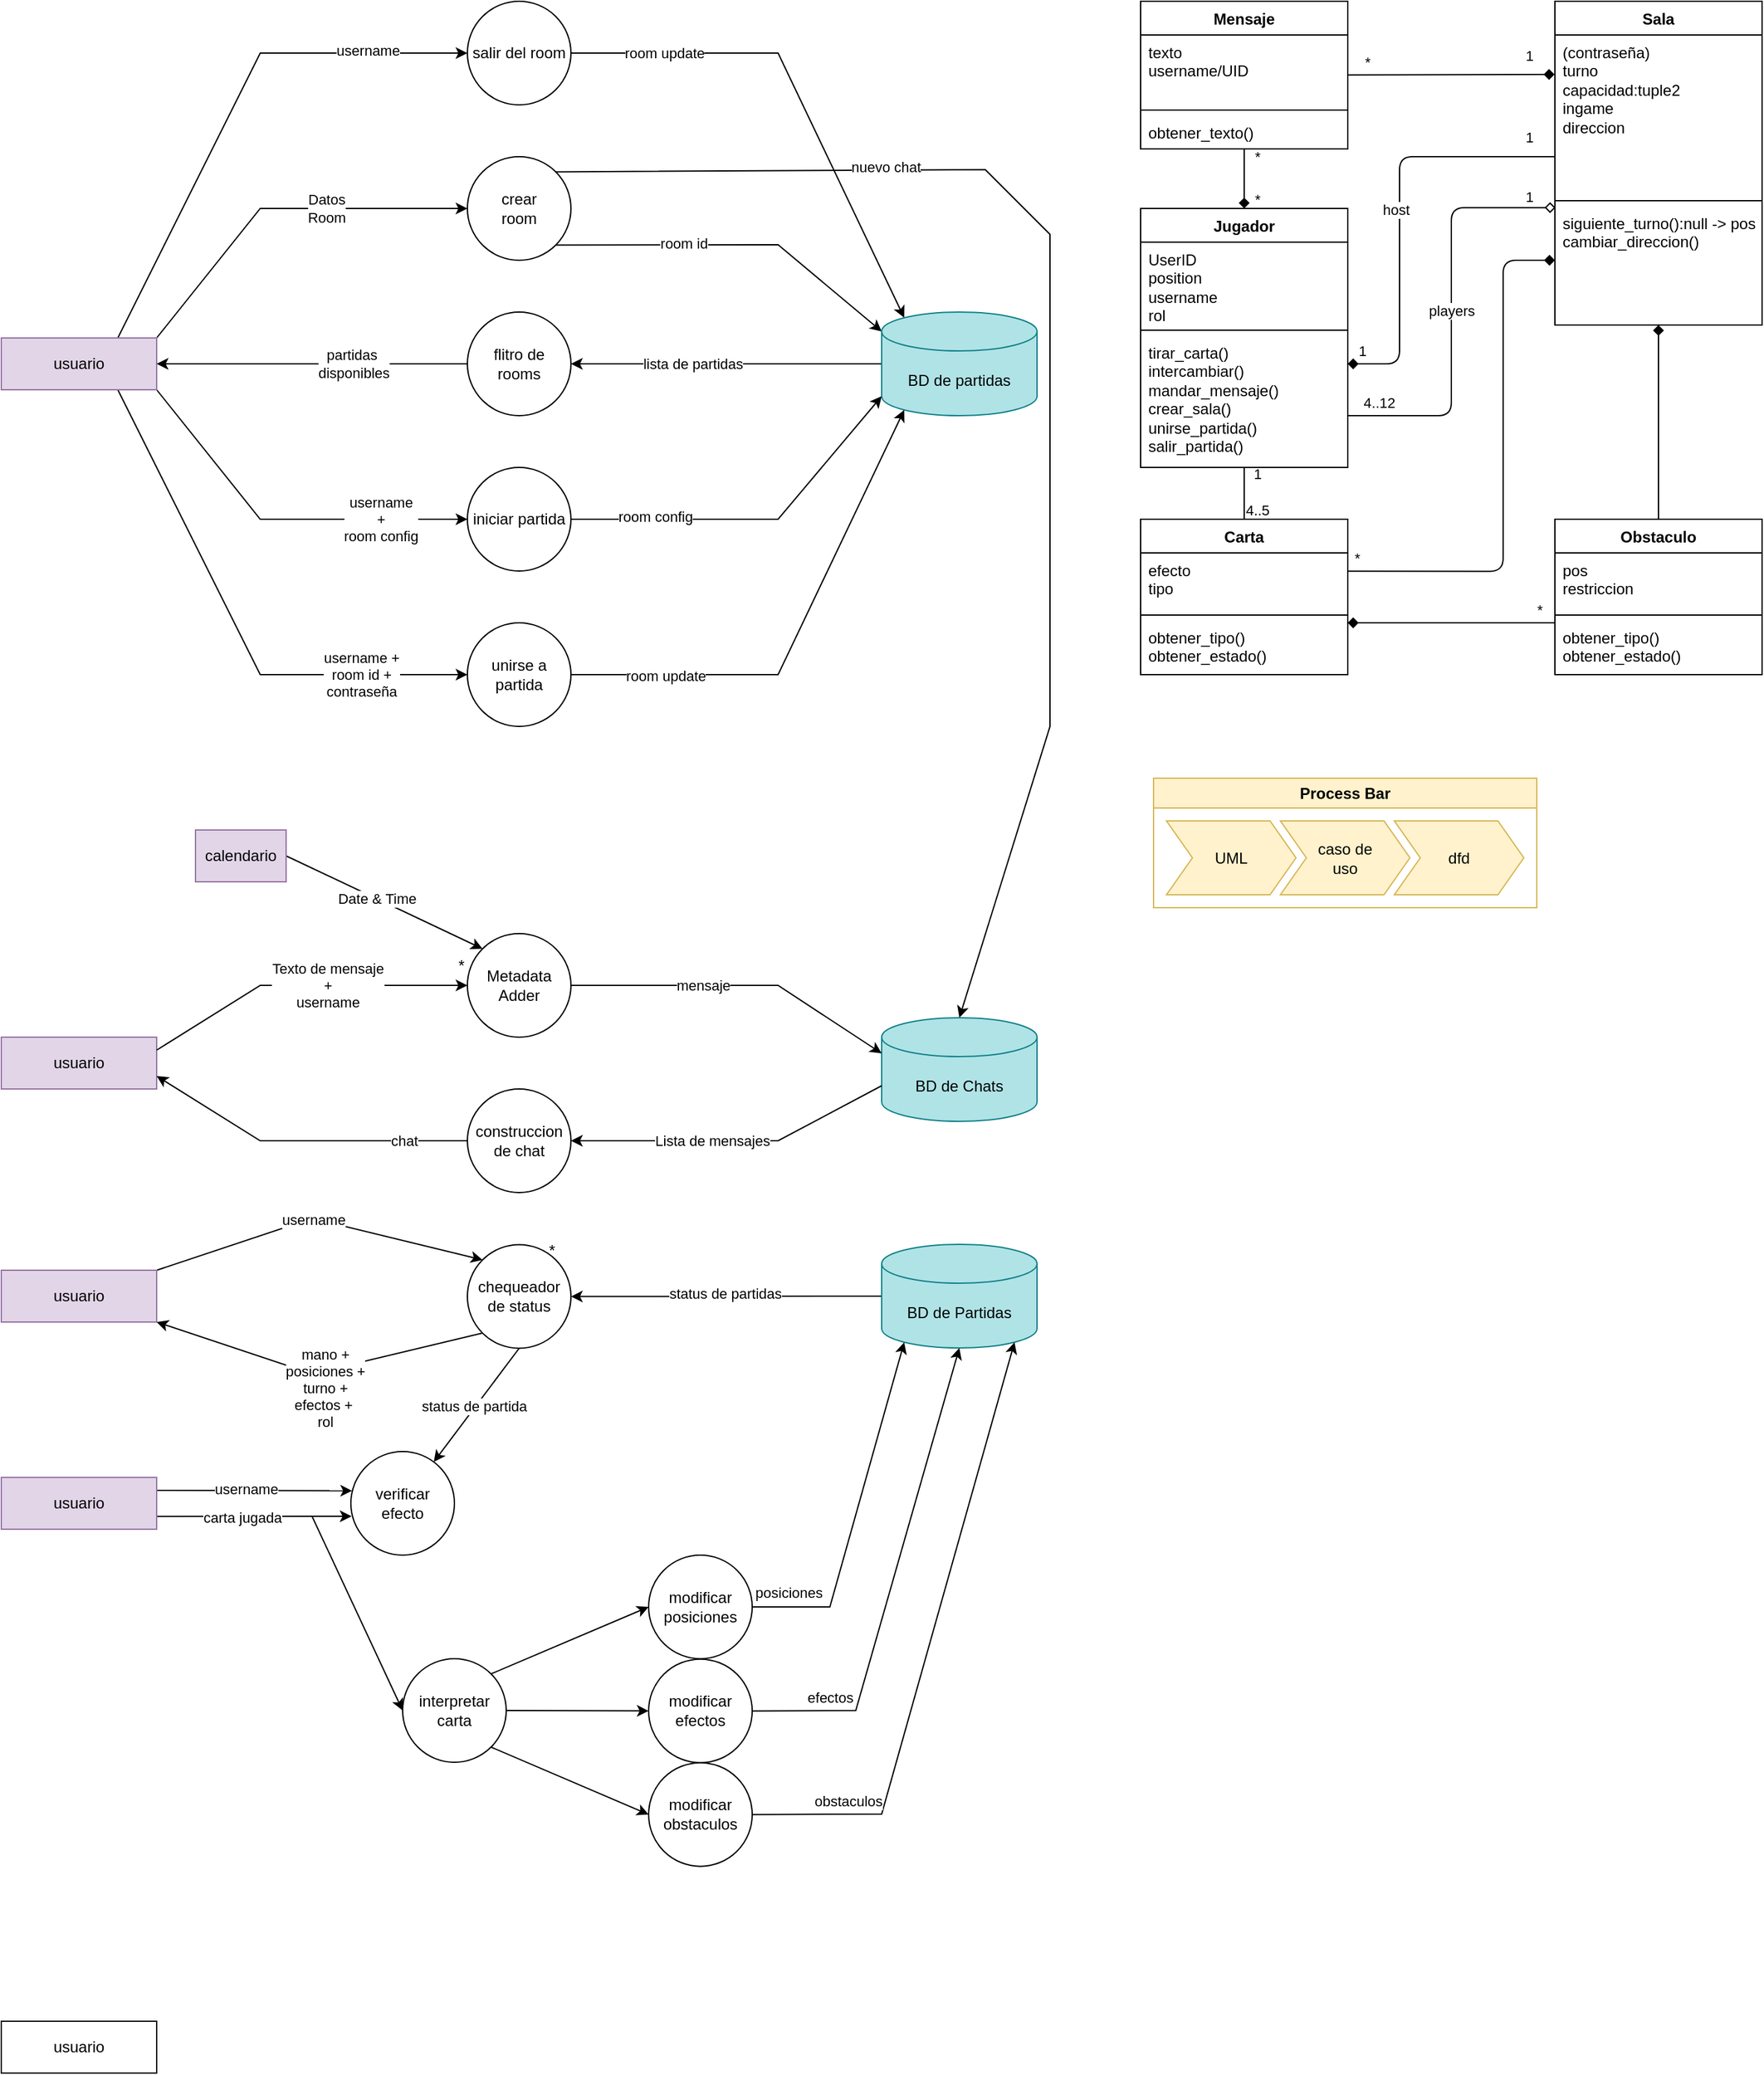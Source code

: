 <mxfile version="21.7.1" type="github">
  <diagram id="C5RBs43oDa-KdzZeNtuy" name="Page-1">
    <mxGraphModel dx="1195" dy="1832" grid="1" gridSize="10" guides="1" tooltips="1" connect="1" arrows="1" fold="1" page="1" pageScale="1" pageWidth="827" pageHeight="1169" math="0" shadow="0">
      <root>
        <mxCell id="WIyWlLk6GJQsqaUBKTNV-0" />
        <mxCell id="WIyWlLk6GJQsqaUBKTNV-1" parent="WIyWlLk6GJQsqaUBKTNV-0" />
        <mxCell id="mjs6f0KcYCQ3QhFOGWPT-2" style="edgeStyle=none;rounded=0;orthogonalLoop=1;jettySize=auto;html=1;exitX=1;exitY=0;exitDx=0;exitDy=0;entryX=0;entryY=0.5;entryDx=0;entryDy=0;" parent="WIyWlLk6GJQsqaUBKTNV-1" source="mjs6f0KcYCQ3QhFOGWPT-0" target="mjs6f0KcYCQ3QhFOGWPT-3" edge="1">
          <mxGeometry relative="1" as="geometry">
            <mxPoint x="280" y="-970" as="targetPoint" />
            <Array as="points">
              <mxPoint x="200" y="-1000" />
            </Array>
          </mxGeometry>
        </mxCell>
        <mxCell id="mjs6f0KcYCQ3QhFOGWPT-4" value="Datos&lt;br&gt;Room" style="edgeLabel;html=1;align=center;verticalAlign=middle;resizable=0;points=[];" parent="mjs6f0KcYCQ3QhFOGWPT-2" vertex="1" connectable="0">
          <mxGeometry x="0.124" relative="1" as="geometry">
            <mxPoint x="17" as="offset" />
          </mxGeometry>
        </mxCell>
        <mxCell id="mjs6f0KcYCQ3QhFOGWPT-14" style="edgeStyle=none;rounded=0;orthogonalLoop=1;jettySize=auto;html=1;exitX=1;exitY=1;exitDx=0;exitDy=0;" parent="WIyWlLk6GJQsqaUBKTNV-1" source="mjs6f0KcYCQ3QhFOGWPT-0" target="mjs6f0KcYCQ3QhFOGWPT-15" edge="1">
          <mxGeometry relative="1" as="geometry">
            <mxPoint x="200" y="-760" as="targetPoint" />
            <Array as="points">
              <mxPoint x="200" y="-760" />
            </Array>
          </mxGeometry>
        </mxCell>
        <mxCell id="mjs6f0KcYCQ3QhFOGWPT-17" value="username&lt;br&gt;+&lt;br&gt;room config" style="edgeLabel;html=1;align=center;verticalAlign=middle;resizable=0;points=[];" parent="mjs6f0KcYCQ3QhFOGWPT-14" vertex="1" connectable="0">
          <mxGeometry x="0.535" y="1" relative="1" as="geometry">
            <mxPoint y="1" as="offset" />
          </mxGeometry>
        </mxCell>
        <mxCell id="mjs6f0KcYCQ3QhFOGWPT-19" style="edgeStyle=none;rounded=0;orthogonalLoop=1;jettySize=auto;html=1;exitX=0.75;exitY=1;exitDx=0;exitDy=0;" parent="WIyWlLk6GJQsqaUBKTNV-1" source="mjs6f0KcYCQ3QhFOGWPT-0" target="mjs6f0KcYCQ3QhFOGWPT-20" edge="1">
          <mxGeometry relative="1" as="geometry">
            <mxPoint x="400" y="-640" as="targetPoint" />
            <Array as="points">
              <mxPoint x="200" y="-640" />
            </Array>
          </mxGeometry>
        </mxCell>
        <mxCell id="mjs6f0KcYCQ3QhFOGWPT-22" value="username +&lt;br&gt;room id +&lt;br&gt;contraseña" style="edgeLabel;html=1;align=center;verticalAlign=middle;resizable=0;points=[];" parent="mjs6f0KcYCQ3QhFOGWPT-19" vertex="1" connectable="0">
          <mxGeometry x="0.594" relative="1" as="geometry">
            <mxPoint as="offset" />
          </mxGeometry>
        </mxCell>
        <mxCell id="mjs6f0KcYCQ3QhFOGWPT-120" style="edgeStyle=none;rounded=0;orthogonalLoop=1;jettySize=auto;html=1;exitX=0.75;exitY=0;exitDx=0;exitDy=0;entryX=0;entryY=0.5;entryDx=0;entryDy=0;" parent="WIyWlLk6GJQsqaUBKTNV-1" source="mjs6f0KcYCQ3QhFOGWPT-0" target="mjs6f0KcYCQ3QhFOGWPT-121" edge="1">
          <mxGeometry relative="1" as="geometry">
            <mxPoint x="400" y="-1100" as="targetPoint" />
            <Array as="points">
              <mxPoint x="200" y="-1120" />
            </Array>
          </mxGeometry>
        </mxCell>
        <mxCell id="mjs6f0KcYCQ3QhFOGWPT-123" value="username" style="edgeLabel;html=1;align=center;verticalAlign=middle;resizable=0;points=[];" parent="mjs6f0KcYCQ3QhFOGWPT-120" vertex="1" connectable="0">
          <mxGeometry x="0.618" y="2" relative="1" as="geometry">
            <mxPoint as="offset" />
          </mxGeometry>
        </mxCell>
        <mxCell id="mjs6f0KcYCQ3QhFOGWPT-0" value="usuario" style="rounded=0;whiteSpace=wrap;html=1;fillColor=#e1d5e7;strokeColor=#9673a6;" parent="WIyWlLk6GJQsqaUBKTNV-1" vertex="1">
          <mxGeometry y="-900" width="120" height="40" as="geometry" />
        </mxCell>
        <mxCell id="mjs6f0KcYCQ3QhFOGWPT-5" style="edgeStyle=none;rounded=0;orthogonalLoop=1;jettySize=auto;html=1;exitX=1;exitY=1;exitDx=0;exitDy=0;entryX=0;entryY=0;entryDx=0;entryDy=15;entryPerimeter=0;" parent="WIyWlLk6GJQsqaUBKTNV-1" source="mjs6f0KcYCQ3QhFOGWPT-3" target="mjs6f0KcYCQ3QhFOGWPT-6" edge="1">
          <mxGeometry relative="1" as="geometry">
            <mxPoint x="680" y="-880" as="targetPoint" />
            <Array as="points">
              <mxPoint x="600" y="-972" />
            </Array>
            <mxPoint x="430.0" y="-970" as="sourcePoint" />
          </mxGeometry>
        </mxCell>
        <mxCell id="mjs6f0KcYCQ3QhFOGWPT-7" value="room id" style="edgeLabel;html=1;align=center;verticalAlign=middle;resizable=0;points=[];" parent="mjs6f0KcYCQ3QhFOGWPT-5" vertex="1" connectable="0">
          <mxGeometry x="-0.29" relative="1" as="geometry">
            <mxPoint y="-1" as="offset" />
          </mxGeometry>
        </mxCell>
        <mxCell id="mjs6f0KcYCQ3QhFOGWPT-3" value="crear&lt;br&gt;room" style="ellipse;whiteSpace=wrap;html=1;aspect=fixed;" parent="WIyWlLk6GJQsqaUBKTNV-1" vertex="1">
          <mxGeometry x="360" y="-1040" width="80" height="80" as="geometry" />
        </mxCell>
        <mxCell id="mjs6f0KcYCQ3QhFOGWPT-8" style="edgeStyle=none;rounded=0;orthogonalLoop=1;jettySize=auto;html=1;exitX=0;exitY=0.5;exitDx=0;exitDy=0;exitPerimeter=0;" parent="WIyWlLk6GJQsqaUBKTNV-1" source="mjs6f0KcYCQ3QhFOGWPT-6" target="mjs6f0KcYCQ3QhFOGWPT-9" edge="1">
          <mxGeometry relative="1" as="geometry">
            <mxPoint x="460" y="-939.667" as="targetPoint" />
            <Array as="points">
              <mxPoint x="600" y="-880" />
            </Array>
          </mxGeometry>
        </mxCell>
        <mxCell id="mjs6f0KcYCQ3QhFOGWPT-11" value="lista de partidas" style="edgeLabel;html=1;align=center;verticalAlign=middle;resizable=0;points=[];" parent="mjs6f0KcYCQ3QhFOGWPT-8" vertex="1" connectable="0">
          <mxGeometry x="0.318" y="1" relative="1" as="geometry">
            <mxPoint x="12" y="-1" as="offset" />
          </mxGeometry>
        </mxCell>
        <mxCell id="mjs6f0KcYCQ3QhFOGWPT-6" value="BD de partidas" style="shape=cylinder3;whiteSpace=wrap;html=1;boundedLbl=1;backgroundOutline=1;size=15;fillColor=#b0e3e6;strokeColor=#0e8088;" parent="WIyWlLk6GJQsqaUBKTNV-1" vertex="1">
          <mxGeometry x="680" y="-920" width="120" height="80" as="geometry" />
        </mxCell>
        <mxCell id="mjs6f0KcYCQ3QhFOGWPT-10" style="edgeStyle=none;rounded=0;orthogonalLoop=1;jettySize=auto;html=1;exitX=0;exitY=0.5;exitDx=0;exitDy=0;entryX=1;entryY=0.5;entryDx=0;entryDy=0;" parent="WIyWlLk6GJQsqaUBKTNV-1" source="mjs6f0KcYCQ3QhFOGWPT-9" target="mjs6f0KcYCQ3QhFOGWPT-0" edge="1">
          <mxGeometry relative="1" as="geometry">
            <Array as="points">
              <mxPoint x="200" y="-880" />
            </Array>
          </mxGeometry>
        </mxCell>
        <mxCell id="mjs6f0KcYCQ3QhFOGWPT-12" value="partidas&amp;nbsp;&lt;br&gt;disponibles" style="edgeLabel;html=1;align=center;verticalAlign=middle;resizable=0;points=[];" parent="mjs6f0KcYCQ3QhFOGWPT-10" vertex="1" connectable="0">
          <mxGeometry x="-0.268" y="-3" relative="1" as="geometry">
            <mxPoint y="3" as="offset" />
          </mxGeometry>
        </mxCell>
        <mxCell id="mjs6f0KcYCQ3QhFOGWPT-9" value="flitro de&lt;br&gt;rooms" style="ellipse;whiteSpace=wrap;html=1;aspect=fixed;" parent="WIyWlLk6GJQsqaUBKTNV-1" vertex="1">
          <mxGeometry x="360" y="-919.997" width="80" height="80" as="geometry" />
        </mxCell>
        <mxCell id="mjs6f0KcYCQ3QhFOGWPT-16" style="edgeStyle=none;rounded=0;orthogonalLoop=1;jettySize=auto;html=1;exitX=1;exitY=0.5;exitDx=0;exitDy=0;entryX=0;entryY=1;entryDx=0;entryDy=-15;entryPerimeter=0;" parent="WIyWlLk6GJQsqaUBKTNV-1" source="mjs6f0KcYCQ3QhFOGWPT-15" target="mjs6f0KcYCQ3QhFOGWPT-6" edge="1">
          <mxGeometry relative="1" as="geometry">
            <Array as="points">
              <mxPoint x="600" y="-760" />
            </Array>
          </mxGeometry>
        </mxCell>
        <mxCell id="mjs6f0KcYCQ3QhFOGWPT-18" value="room config" style="edgeLabel;html=1;align=center;verticalAlign=middle;resizable=0;points=[];" parent="mjs6f0KcYCQ3QhFOGWPT-16" vertex="1" connectable="0">
          <mxGeometry x="-0.545" y="2" relative="1" as="geometry">
            <mxPoint as="offset" />
          </mxGeometry>
        </mxCell>
        <mxCell id="mjs6f0KcYCQ3QhFOGWPT-15" value="iniciar partida&lt;br&gt;" style="ellipse;whiteSpace=wrap;html=1;aspect=fixed;" parent="WIyWlLk6GJQsqaUBKTNV-1" vertex="1">
          <mxGeometry x="360" y="-800" width="80" height="80" as="geometry" />
        </mxCell>
        <mxCell id="mjs6f0KcYCQ3QhFOGWPT-21" style="edgeStyle=none;rounded=0;orthogonalLoop=1;jettySize=auto;html=1;exitX=1;exitY=0.5;exitDx=0;exitDy=0;entryX=0.145;entryY=1;entryDx=0;entryDy=-4.35;entryPerimeter=0;" parent="WIyWlLk6GJQsqaUBKTNV-1" source="mjs6f0KcYCQ3QhFOGWPT-20" target="mjs6f0KcYCQ3QhFOGWPT-6" edge="1">
          <mxGeometry relative="1" as="geometry">
            <mxPoint x="640" y="-880" as="targetPoint" />
            <Array as="points">
              <mxPoint x="600" y="-640" />
            </Array>
          </mxGeometry>
        </mxCell>
        <mxCell id="mjs6f0KcYCQ3QhFOGWPT-23" value="room update" style="edgeLabel;html=1;align=center;verticalAlign=middle;resizable=0;points=[];" parent="mjs6f0KcYCQ3QhFOGWPT-21" vertex="1" connectable="0">
          <mxGeometry x="-0.625" y="-1" relative="1" as="geometry">
            <mxPoint as="offset" />
          </mxGeometry>
        </mxCell>
        <mxCell id="mjs6f0KcYCQ3QhFOGWPT-20" value="unirse a partida" style="ellipse;whiteSpace=wrap;html=1;aspect=fixed;" parent="WIyWlLk6GJQsqaUBKTNV-1" vertex="1">
          <mxGeometry x="360" y="-680" width="80" height="80" as="geometry" />
        </mxCell>
        <mxCell id="mjs6f0KcYCQ3QhFOGWPT-130" style="edgeStyle=none;rounded=0;orthogonalLoop=1;jettySize=auto;html=1;exitX=1;exitY=0.5;exitDx=0;exitDy=0;entryX=0;entryY=0;entryDx=0;entryDy=0;" parent="WIyWlLk6GJQsqaUBKTNV-1" target="mjs6f0KcYCQ3QhFOGWPT-127" edge="1">
          <mxGeometry relative="1" as="geometry">
            <mxPoint x="120" y="-180" as="sourcePoint" />
            <mxPoint x="360" y="-179.739" as="targetPoint" />
            <Array as="points">
              <mxPoint x="240" y="-220" />
            </Array>
          </mxGeometry>
        </mxCell>
        <mxCell id="mjs6f0KcYCQ3QhFOGWPT-133" value="username" style="edgeLabel;html=1;align=center;verticalAlign=middle;resizable=0;points=[];" parent="mjs6f0KcYCQ3QhFOGWPT-130" vertex="1" connectable="0">
          <mxGeometry x="0.269" y="2" relative="1" as="geometry">
            <mxPoint x="-39" y="-7" as="offset" />
          </mxGeometry>
        </mxCell>
        <mxCell id="mjs6f0KcYCQ3QhFOGWPT-40" value="usuario" style="rounded=0;whiteSpace=wrap;html=1;fillColor=#e1d5e7;strokeColor=#9673a6;" parent="WIyWlLk6GJQsqaUBKTNV-1" vertex="1">
          <mxGeometry y="-180" width="120" height="40" as="geometry" />
        </mxCell>
        <mxCell id="mjs6f0KcYCQ3QhFOGWPT-126" style="edgeStyle=none;rounded=0;orthogonalLoop=1;jettySize=auto;html=1;exitX=0;exitY=0.5;exitDx=0;exitDy=0;exitPerimeter=0;" parent="WIyWlLk6GJQsqaUBKTNV-1" source="mjs6f0KcYCQ3QhFOGWPT-41" target="mjs6f0KcYCQ3QhFOGWPT-127" edge="1">
          <mxGeometry relative="1" as="geometry">
            <mxPoint x="400" y="-159.739" as="targetPoint" />
          </mxGeometry>
        </mxCell>
        <mxCell id="mjs6f0KcYCQ3QhFOGWPT-129" value="status de partidas" style="edgeLabel;html=1;align=center;verticalAlign=middle;resizable=0;points=[];" parent="mjs6f0KcYCQ3QhFOGWPT-126" vertex="1" connectable="0">
          <mxGeometry x="0.008" y="-2" relative="1" as="geometry">
            <mxPoint as="offset" />
          </mxGeometry>
        </mxCell>
        <mxCell id="mjs6f0KcYCQ3QhFOGWPT-41" value="BD de Partidas" style="shape=cylinder3;whiteSpace=wrap;html=1;boundedLbl=1;backgroundOutline=1;size=15;fillColor=#b0e3e6;strokeColor=#0e8088;" parent="WIyWlLk6GJQsqaUBKTNV-1" vertex="1">
          <mxGeometry x="680" y="-200" width="120" height="80" as="geometry" />
        </mxCell>
        <mxCell id="mjs6f0KcYCQ3QhFOGWPT-44" value="" style="endArrow=classic;html=1;rounded=0;entryX=0.5;entryY=0;entryDx=0;entryDy=0;entryPerimeter=0;exitX=1;exitY=0;exitDx=0;exitDy=0;" parent="WIyWlLk6GJQsqaUBKTNV-1" source="mjs6f0KcYCQ3QhFOGWPT-3" target="mjs6f0KcYCQ3QhFOGWPT-42" edge="1">
          <mxGeometry width="50" height="50" relative="1" as="geometry">
            <mxPoint x="600" y="-640" as="sourcePoint" />
            <mxPoint x="720" y="-660" as="targetPoint" />
            <Array as="points">
              <mxPoint x="760" y="-1030" />
              <mxPoint x="810" y="-980" />
              <mxPoint x="810" y="-600" />
            </Array>
          </mxGeometry>
        </mxCell>
        <mxCell id="mjs6f0KcYCQ3QhFOGWPT-46" value="nuevo chat" style="edgeLabel;html=1;align=center;verticalAlign=middle;resizable=0;points=[];" parent="mjs6f0KcYCQ3QhFOGWPT-44" vertex="1" connectable="0">
          <mxGeometry x="-0.707" y="3" relative="1" as="geometry">
            <mxPoint x="105" as="offset" />
          </mxGeometry>
        </mxCell>
        <mxCell id="mjs6f0KcYCQ3QhFOGWPT-122" style="edgeStyle=none;rounded=0;orthogonalLoop=1;jettySize=auto;html=1;exitX=1;exitY=0.5;exitDx=0;exitDy=0;entryX=0.145;entryY=0;entryDx=0;entryDy=4.35;entryPerimeter=0;" parent="WIyWlLk6GJQsqaUBKTNV-1" source="mjs6f0KcYCQ3QhFOGWPT-121" edge="1" target="mjs6f0KcYCQ3QhFOGWPT-6">
          <mxGeometry relative="1" as="geometry">
            <mxPoint x="690" y="-955.769" as="targetPoint" />
            <Array as="points">
              <mxPoint x="600" y="-1120" />
            </Array>
          </mxGeometry>
        </mxCell>
        <mxCell id="mjs6f0KcYCQ3QhFOGWPT-124" value="room update" style="edgeLabel;html=1;align=center;verticalAlign=middle;resizable=0;points=[];" parent="mjs6f0KcYCQ3QhFOGWPT-122" vertex="1" connectable="0">
          <mxGeometry x="-0.627" y="4" relative="1" as="geometry">
            <mxPoint y="4" as="offset" />
          </mxGeometry>
        </mxCell>
        <mxCell id="mjs6f0KcYCQ3QhFOGWPT-121" value="salir del room" style="ellipse;whiteSpace=wrap;html=1;aspect=fixed;" parent="WIyWlLk6GJQsqaUBKTNV-1" vertex="1">
          <mxGeometry x="360" y="-1160" width="80" height="80" as="geometry" />
        </mxCell>
        <mxCell id="mjs6f0KcYCQ3QhFOGWPT-128" style="edgeStyle=none;rounded=0;orthogonalLoop=1;jettySize=auto;html=1;exitX=0;exitY=1;exitDx=0;exitDy=0;entryX=1;entryY=0.5;entryDx=0;entryDy=0;" parent="WIyWlLk6GJQsqaUBKTNV-1" source="mjs6f0KcYCQ3QhFOGWPT-127" edge="1">
          <mxGeometry relative="1" as="geometry">
            <mxPoint x="360" y="-139.739" as="sourcePoint" />
            <mxPoint x="120" y="-140" as="targetPoint" />
            <Array as="points">
              <mxPoint x="240" y="-100" />
            </Array>
          </mxGeometry>
        </mxCell>
        <mxCell id="mjs6f0KcYCQ3QhFOGWPT-134" value="mano +&lt;br&gt;posiciones +&lt;br&gt;turno +&lt;br&gt;efectos +&amp;nbsp;&lt;br&gt;rol" style="edgeLabel;html=1;align=center;verticalAlign=middle;resizable=0;points=[];" parent="mjs6f0KcYCQ3QhFOGWPT-128" vertex="1" connectable="0">
          <mxGeometry x="-0.154" y="-2" relative="1" as="geometry">
            <mxPoint x="-14" y="18" as="offset" />
          </mxGeometry>
        </mxCell>
        <mxCell id="7f2xzqKiEEg-ls5bjz0Y-16" style="edgeStyle=none;rounded=0;orthogonalLoop=1;jettySize=auto;html=1;exitX=0.5;exitY=1;exitDx=0;exitDy=0;" edge="1" parent="WIyWlLk6GJQsqaUBKTNV-1" source="mjs6f0KcYCQ3QhFOGWPT-127" target="7f2xzqKiEEg-ls5bjz0Y-4">
          <mxGeometry relative="1" as="geometry" />
        </mxCell>
        <mxCell id="7f2xzqKiEEg-ls5bjz0Y-17" value="&lt;div&gt;status de partida&lt;/div&gt;" style="edgeLabel;html=1;align=center;verticalAlign=middle;resizable=0;points=[];" vertex="1" connectable="0" parent="7f2xzqKiEEg-ls5bjz0Y-16">
          <mxGeometry x="0.04" y="-1" relative="1" as="geometry">
            <mxPoint as="offset" />
          </mxGeometry>
        </mxCell>
        <mxCell id="mjs6f0KcYCQ3QhFOGWPT-127" value="chequeador de status" style="ellipse;whiteSpace=wrap;html=1;aspect=fixed;" parent="WIyWlLk6GJQsqaUBKTNV-1" vertex="1">
          <mxGeometry x="360" y="-199.739" width="80" height="80" as="geometry" />
        </mxCell>
        <mxCell id="mjs6f0KcYCQ3QhFOGWPT-131" value="*" style="text;html=1;align=center;verticalAlign=middle;resizable=0;points=[];autosize=1;strokeColor=none;fillColor=none;" parent="WIyWlLk6GJQsqaUBKTNV-1" vertex="1">
          <mxGeometry x="410" y="-210" width="30" height="30" as="geometry" />
        </mxCell>
        <mxCell id="7f2xzqKiEEg-ls5bjz0Y-2" style="rounded=0;orthogonalLoop=1;jettySize=auto;html=1;entryX=0.007;entryY=0.625;entryDx=0;entryDy=0;exitX=1;exitY=0.75;exitDx=0;exitDy=0;entryPerimeter=0;" edge="1" parent="WIyWlLk6GJQsqaUBKTNV-1" target="7f2xzqKiEEg-ls5bjz0Y-4">
          <mxGeometry relative="1" as="geometry">
            <mxPoint x="274.4" y="10.003" as="targetPoint" />
            <mxPoint x="120" y="10.13" as="sourcePoint" />
            <Array as="points" />
          </mxGeometry>
        </mxCell>
        <mxCell id="7f2xzqKiEEg-ls5bjz0Y-6" value="carta jugada" style="edgeLabel;html=1;align=center;verticalAlign=middle;resizable=0;points=[];" vertex="1" connectable="0" parent="7f2xzqKiEEg-ls5bjz0Y-2">
          <mxGeometry x="-0.132" y="-1" relative="1" as="geometry">
            <mxPoint as="offset" />
          </mxGeometry>
        </mxCell>
        <mxCell id="7f2xzqKiEEg-ls5bjz0Y-3" style="edgeStyle=none;rounded=0;orthogonalLoop=1;jettySize=auto;html=1;exitX=1;exitY=0.25;exitDx=0;exitDy=0;entryX=0.012;entryY=0.379;entryDx=0;entryDy=0;entryPerimeter=0;" edge="1" parent="WIyWlLk6GJQsqaUBKTNV-1" source="7f2xzqKiEEg-ls5bjz0Y-1" target="7f2xzqKiEEg-ls5bjz0Y-4">
          <mxGeometry relative="1" as="geometry">
            <mxPoint x="360" y="-29.997" as="targetPoint" />
            <mxPoint x="120" y="-15" as="sourcePoint" />
            <Array as="points" />
          </mxGeometry>
        </mxCell>
        <mxCell id="7f2xzqKiEEg-ls5bjz0Y-8" value="username" style="edgeLabel;html=1;align=center;verticalAlign=middle;resizable=0;points=[];" vertex="1" connectable="0" parent="7f2xzqKiEEg-ls5bjz0Y-3">
          <mxGeometry x="-0.083" y="1" relative="1" as="geometry">
            <mxPoint as="offset" />
          </mxGeometry>
        </mxCell>
        <mxCell id="7f2xzqKiEEg-ls5bjz0Y-1" value="&lt;div&gt;usuario&lt;/div&gt;" style="whiteSpace=wrap;html=1;fillColor=#e1d5e7;strokeColor=#9673a6;" vertex="1" parent="WIyWlLk6GJQsqaUBKTNV-1">
          <mxGeometry y="-20" width="120" height="40" as="geometry" />
        </mxCell>
        <mxCell id="7f2xzqKiEEg-ls5bjz0Y-4" value="&lt;div&gt;verificar&lt;/div&gt;&lt;div&gt;efecto&lt;br&gt;&lt;/div&gt;" style="ellipse;whiteSpace=wrap;html=1;aspect=fixed;" vertex="1" parent="WIyWlLk6GJQsqaUBKTNV-1">
          <mxGeometry x="270" y="-40.007" width="80" height="80" as="geometry" />
        </mxCell>
        <mxCell id="7f2xzqKiEEg-ls5bjz0Y-26" style="edgeStyle=none;rounded=0;orthogonalLoop=1;jettySize=auto;html=1;exitX=1;exitY=0.5;exitDx=0;exitDy=0;entryX=0.145;entryY=1;entryDx=0;entryDy=-4.35;entryPerimeter=0;" edge="1" parent="WIyWlLk6GJQsqaUBKTNV-1" source="7f2xzqKiEEg-ls5bjz0Y-19" target="mjs6f0KcYCQ3QhFOGWPT-41">
          <mxGeometry relative="1" as="geometry">
            <Array as="points">
              <mxPoint x="640" y="80" />
            </Array>
          </mxGeometry>
        </mxCell>
        <mxCell id="7f2xzqKiEEg-ls5bjz0Y-27" value="posiciones" style="edgeLabel;html=1;align=center;verticalAlign=middle;resizable=0;points=[];" vertex="1" connectable="0" parent="7f2xzqKiEEg-ls5bjz0Y-26">
          <mxGeometry x="-0.112" y="-3" relative="1" as="geometry">
            <mxPoint x="-52" y="47" as="offset" />
          </mxGeometry>
        </mxCell>
        <mxCell id="7f2xzqKiEEg-ls5bjz0Y-19" value="modificar posiciones" style="ellipse;whiteSpace=wrap;html=1;aspect=fixed;" vertex="1" parent="WIyWlLk6GJQsqaUBKTNV-1">
          <mxGeometry x="500" y="39.996" width="80" height="80" as="geometry" />
        </mxCell>
        <mxCell id="7f2xzqKiEEg-ls5bjz0Y-28" style="edgeStyle=none;rounded=0;orthogonalLoop=1;jettySize=auto;html=1;exitX=1;exitY=0.5;exitDx=0;exitDy=0;entryX=0.5;entryY=1;entryDx=0;entryDy=0;entryPerimeter=0;" edge="1" parent="WIyWlLk6GJQsqaUBKTNV-1" source="7f2xzqKiEEg-ls5bjz0Y-21" target="mjs6f0KcYCQ3QhFOGWPT-41">
          <mxGeometry relative="1" as="geometry">
            <mxPoint x="680" y="0.316" as="targetPoint" />
            <Array as="points">
              <mxPoint x="660" y="160" />
            </Array>
          </mxGeometry>
        </mxCell>
        <mxCell id="7f2xzqKiEEg-ls5bjz0Y-30" value="efectos" style="edgeLabel;html=1;align=center;verticalAlign=middle;resizable=0;points=[];" vertex="1" connectable="0" parent="7f2xzqKiEEg-ls5bjz0Y-28">
          <mxGeometry x="-0.553" y="-3" relative="1" as="geometry">
            <mxPoint x="-24" y="-8" as="offset" />
          </mxGeometry>
        </mxCell>
        <mxCell id="7f2xzqKiEEg-ls5bjz0Y-21" value="&lt;div&gt;modificar &lt;br&gt;&lt;/div&gt;&lt;div&gt;efectos&lt;br&gt;&lt;/div&gt;" style="ellipse;whiteSpace=wrap;html=1;aspect=fixed;" vertex="1" parent="WIyWlLk6GJQsqaUBKTNV-1">
          <mxGeometry x="500" y="120.316" width="80" height="80" as="geometry" />
        </mxCell>
        <mxCell id="7f2xzqKiEEg-ls5bjz0Y-31" style="edgeStyle=none;rounded=0;orthogonalLoop=1;jettySize=auto;html=1;entryX=0.855;entryY=1;entryDx=0;entryDy=-4.35;entryPerimeter=0;exitX=1;exitY=0.5;exitDx=0;exitDy=0;" edge="1" parent="WIyWlLk6GJQsqaUBKTNV-1" source="7f2xzqKiEEg-ls5bjz0Y-23" target="mjs6f0KcYCQ3QhFOGWPT-41">
          <mxGeometry relative="1" as="geometry">
            <mxPoint x="760" y="30" as="sourcePoint" />
            <Array as="points">
              <mxPoint x="680" y="240" />
            </Array>
          </mxGeometry>
        </mxCell>
        <mxCell id="7f2xzqKiEEg-ls5bjz0Y-34" value="obstaculos" style="edgeLabel;html=1;align=center;verticalAlign=middle;resizable=0;points=[];" vertex="1" connectable="0" parent="7f2xzqKiEEg-ls5bjz0Y-31">
          <mxGeometry x="-0.693" relative="1" as="geometry">
            <mxPoint y="-10" as="offset" />
          </mxGeometry>
        </mxCell>
        <mxCell id="7f2xzqKiEEg-ls5bjz0Y-23" value="&lt;div&gt;modificar&lt;/div&gt;&lt;div&gt;obstaculos&lt;br&gt;&lt;/div&gt;" style="ellipse;whiteSpace=wrap;html=1;aspect=fixed;" vertex="1" parent="WIyWlLk6GJQsqaUBKTNV-1">
          <mxGeometry x="500" y="200.32" width="80" height="80" as="geometry" />
        </mxCell>
        <mxCell id="7f2xzqKiEEg-ls5bjz0Y-35" value="" style="endArrow=classic;html=1;rounded=0;entryX=0;entryY=0.5;entryDx=0;entryDy=0;" edge="1" parent="WIyWlLk6GJQsqaUBKTNV-1" target="7f2xzqKiEEg-ls5bjz0Y-58">
          <mxGeometry width="50" height="50" relative="1" as="geometry">
            <mxPoint x="240" y="10" as="sourcePoint" />
            <mxPoint x="290" y="150" as="targetPoint" />
            <Array as="points" />
          </mxGeometry>
        </mxCell>
        <mxCell id="7f2xzqKiEEg-ls5bjz0Y-45" style="edgeStyle=none;rounded=0;orthogonalLoop=1;jettySize=auto;html=1;exitX=1;exitY=0;exitDx=0;exitDy=0;entryX=0;entryY=0.5;entryDx=0;entryDy=0;" edge="1" parent="WIyWlLk6GJQsqaUBKTNV-1" source="7f2xzqKiEEg-ls5bjz0Y-58" target="7f2xzqKiEEg-ls5bjz0Y-19">
          <mxGeometry relative="1" as="geometry">
            <mxPoint x="335" y="110" as="sourcePoint" />
          </mxGeometry>
        </mxCell>
        <mxCell id="7f2xzqKiEEg-ls5bjz0Y-56" style="edgeStyle=none;rounded=0;orthogonalLoop=1;jettySize=auto;html=1;exitX=1;exitY=0.5;exitDx=0;exitDy=0;entryX=0;entryY=0.5;entryDx=0;entryDy=0;" edge="1" parent="WIyWlLk6GJQsqaUBKTNV-1" source="7f2xzqKiEEg-ls5bjz0Y-58" target="7f2xzqKiEEg-ls5bjz0Y-21">
          <mxGeometry relative="1" as="geometry">
            <mxPoint x="335" y="110" as="sourcePoint" />
          </mxGeometry>
        </mxCell>
        <mxCell id="7f2xzqKiEEg-ls5bjz0Y-57" style="edgeStyle=none;rounded=0;orthogonalLoop=1;jettySize=auto;html=1;entryX=0;entryY=0.5;entryDx=0;entryDy=0;exitX=1;exitY=1;exitDx=0;exitDy=0;" edge="1" parent="WIyWlLk6GJQsqaUBKTNV-1" source="7f2xzqKiEEg-ls5bjz0Y-58" target="7f2xzqKiEEg-ls5bjz0Y-23">
          <mxGeometry relative="1" as="geometry">
            <mxPoint x="335" y="110" as="sourcePoint" />
          </mxGeometry>
        </mxCell>
        <mxCell id="7f2xzqKiEEg-ls5bjz0Y-126" style="edgeStyle=none;rounded=0;orthogonalLoop=1;jettySize=auto;html=1;endArrow=diamond;endFill=1;" edge="1" parent="WIyWlLk6GJQsqaUBKTNV-1" source="7f2xzqKiEEg-ls5bjz0Y-68" target="7f2xzqKiEEg-ls5bjz0Y-51">
          <mxGeometry relative="1" as="geometry" />
        </mxCell>
        <mxCell id="7f2xzqKiEEg-ls5bjz0Y-146" value="*" style="edgeLabel;html=1;align=center;verticalAlign=middle;resizable=0;points=[];" vertex="1" connectable="0" parent="7f2xzqKiEEg-ls5bjz0Y-126">
          <mxGeometry x="-0.274" y="-1" relative="1" as="geometry">
            <mxPoint x="11" y="-11" as="offset" />
          </mxGeometry>
        </mxCell>
        <mxCell id="7f2xzqKiEEg-ls5bjz0Y-147" value="*" style="edgeLabel;html=1;align=center;verticalAlign=middle;resizable=0;points=[];" vertex="1" connectable="0" parent="7f2xzqKiEEg-ls5bjz0Y-126">
          <mxGeometry x="0.417" y="2" relative="1" as="geometry">
            <mxPoint x="8" y="6" as="offset" />
          </mxGeometry>
        </mxCell>
        <mxCell id="7f2xzqKiEEg-ls5bjz0Y-127" style="edgeStyle=none;rounded=0;orthogonalLoop=1;jettySize=auto;html=1;endArrow=none;endFill=0;" edge="1" parent="WIyWlLk6GJQsqaUBKTNV-1" source="7f2xzqKiEEg-ls5bjz0Y-51" target="7f2xzqKiEEg-ls5bjz0Y-91">
          <mxGeometry relative="1" as="geometry" />
        </mxCell>
        <mxCell id="7f2xzqKiEEg-ls5bjz0Y-136" value="&lt;div&gt;1&lt;/div&gt;" style="edgeLabel;html=1;align=center;verticalAlign=middle;resizable=0;points=[];" vertex="1" connectable="0" parent="7f2xzqKiEEg-ls5bjz0Y-127">
          <mxGeometry x="-0.773" y="-1" relative="1" as="geometry">
            <mxPoint x="11" as="offset" />
          </mxGeometry>
        </mxCell>
        <mxCell id="7f2xzqKiEEg-ls5bjz0Y-137" value="&lt;div&gt;4..5&lt;/div&gt;" style="edgeLabel;html=1;align=center;verticalAlign=middle;resizable=0;points=[];" vertex="1" connectable="0" parent="7f2xzqKiEEg-ls5bjz0Y-127">
          <mxGeometry x="0.649" y="-1" relative="1" as="geometry">
            <mxPoint x="11" as="offset" />
          </mxGeometry>
        </mxCell>
        <mxCell id="7f2xzqKiEEg-ls5bjz0Y-51" value="Jugador" style="swimlane;fontStyle=1;align=center;verticalAlign=top;childLayout=stackLayout;horizontal=1;startSize=26;horizontalStack=0;resizeParent=1;resizeParentMax=0;resizeLast=0;collapsible=1;marginBottom=0;whiteSpace=wrap;html=1;" vertex="1" parent="WIyWlLk6GJQsqaUBKTNV-1">
          <mxGeometry x="880" y="-1000" width="160" height="200" as="geometry">
            <mxRectangle x="1070" y="-1100" width="90" height="30" as="alternateBounds" />
          </mxGeometry>
        </mxCell>
        <mxCell id="7f2xzqKiEEg-ls5bjz0Y-52" value="&lt;div&gt;UserID&lt;/div&gt;&lt;div&gt;position&lt;/div&gt;&lt;div&gt;username&lt;br&gt;&lt;/div&gt;&lt;div&gt;rol&lt;br&gt;&lt;/div&gt;" style="text;strokeColor=none;fillColor=none;align=left;verticalAlign=top;spacingLeft=4;spacingRight=4;overflow=hidden;rotatable=0;points=[[0,0.5],[1,0.5]];portConstraint=eastwest;whiteSpace=wrap;html=1;" vertex="1" parent="7f2xzqKiEEg-ls5bjz0Y-51">
          <mxGeometry y="26" width="160" height="64" as="geometry" />
        </mxCell>
        <mxCell id="7f2xzqKiEEg-ls5bjz0Y-53" value="" style="line;strokeWidth=1;fillColor=none;align=left;verticalAlign=middle;spacingTop=-1;spacingLeft=3;spacingRight=3;rotatable=0;labelPosition=right;points=[];portConstraint=eastwest;strokeColor=inherit;" vertex="1" parent="7f2xzqKiEEg-ls5bjz0Y-51">
          <mxGeometry y="90" width="160" height="8" as="geometry" />
        </mxCell>
        <mxCell id="7f2xzqKiEEg-ls5bjz0Y-54" value="&lt;div&gt;tirar_carta()&lt;/div&gt;&lt;div&gt;intercambiar()&lt;/div&gt;&lt;div&gt;mandar_mensaje()&lt;/div&gt;&lt;div&gt;crear_sala()&lt;/div&gt;&lt;div&gt;&lt;div&gt;unirse_partida()&lt;/div&gt;&lt;div&gt;salir_partida()&lt;/div&gt;&lt;/div&gt;" style="text;strokeColor=none;fillColor=none;align=left;verticalAlign=top;spacingLeft=4;spacingRight=4;overflow=hidden;rotatable=0;points=[[0,0.5],[1,0.5]];portConstraint=eastwest;whiteSpace=wrap;html=1;" vertex="1" parent="7f2xzqKiEEg-ls5bjz0Y-51">
          <mxGeometry y="98" width="160" height="102" as="geometry" />
        </mxCell>
        <mxCell id="7f2xzqKiEEg-ls5bjz0Y-58" value="interpretar carta" style="ellipse;whiteSpace=wrap;html=1;aspect=fixed;" vertex="1" parent="WIyWlLk6GJQsqaUBKTNV-1">
          <mxGeometry x="310" y="120" width="80" height="80" as="geometry" />
        </mxCell>
        <mxCell id="7f2xzqKiEEg-ls5bjz0Y-64" value="" style="group;container=0;" vertex="1" connectable="0" parent="WIyWlLk6GJQsqaUBKTNV-1">
          <mxGeometry y="-520" width="800" height="280" as="geometry" />
        </mxCell>
        <mxCell id="mjs6f0KcYCQ3QhFOGWPT-25" value="Metadata&lt;br&gt;Adder" style="ellipse;whiteSpace=wrap;html=1;aspect=fixed;container=0;" parent="WIyWlLk6GJQsqaUBKTNV-1" vertex="1">
          <mxGeometry x="360" y="-440" width="80" height="80" as="geometry" />
        </mxCell>
        <mxCell id="mjs6f0KcYCQ3QhFOGWPT-29" value="" style="endArrow=classic;html=1;rounded=0;entryX=0;entryY=0;entryDx=0;entryDy=0;exitX=1;exitY=0.5;exitDx=0;exitDy=0;" parent="WIyWlLk6GJQsqaUBKTNV-1" source="mjs6f0KcYCQ3QhFOGWPT-30" target="mjs6f0KcYCQ3QhFOGWPT-25" edge="1">
          <mxGeometry width="50" height="50" relative="1" as="geometry">
            <mxPoint x="330" y="-428" as="sourcePoint" />
            <mxPoint x="360" y="-440" as="targetPoint" />
          </mxGeometry>
        </mxCell>
        <mxCell id="mjs6f0KcYCQ3QhFOGWPT-31" value="Date &amp;amp; Time" style="edgeLabel;html=1;align=center;verticalAlign=middle;resizable=0;points=[];container=0;" parent="mjs6f0KcYCQ3QhFOGWPT-29" vertex="1" connectable="0">
          <mxGeometry x="-0.084" relative="1" as="geometry">
            <mxPoint as="offset" />
          </mxGeometry>
        </mxCell>
        <mxCell id="mjs6f0KcYCQ3QhFOGWPT-30" value="calendario" style="rounded=0;whiteSpace=wrap;html=1;fillColor=#e1d5e7;strokeColor=#9673a6;container=0;" parent="WIyWlLk6GJQsqaUBKTNV-1" vertex="1">
          <mxGeometry x="150" y="-520" width="70" height="40" as="geometry" />
        </mxCell>
        <mxCell id="mjs6f0KcYCQ3QhFOGWPT-32" value="*" style="text;html=1;align=center;verticalAlign=middle;resizable=0;points=[];autosize=1;strokeColor=none;fillColor=none;container=0;" parent="WIyWlLk6GJQsqaUBKTNV-1" vertex="1">
          <mxGeometry x="340" y="-430" width="30" height="30" as="geometry" />
        </mxCell>
        <mxCell id="mjs6f0KcYCQ3QhFOGWPT-35" value="construccion de chat" style="ellipse;whiteSpace=wrap;html=1;aspect=fixed;container=0;" parent="WIyWlLk6GJQsqaUBKTNV-1" vertex="1">
          <mxGeometry x="360" y="-320" width="80" height="80" as="geometry" />
        </mxCell>
        <mxCell id="mjs6f0KcYCQ3QhFOGWPT-42" value="BD de Chats" style="shape=cylinder3;whiteSpace=wrap;html=1;boundedLbl=1;backgroundOutline=1;size=15;fillColor=#b0e3e6;strokeColor=#0e8088;container=0;" parent="WIyWlLk6GJQsqaUBKTNV-1" vertex="1">
          <mxGeometry x="680" y="-375" width="120" height="80" as="geometry" />
        </mxCell>
        <mxCell id="mjs6f0KcYCQ3QhFOGWPT-26" style="edgeStyle=none;rounded=0;orthogonalLoop=1;jettySize=auto;html=1;exitX=1;exitY=0.5;exitDx=0;exitDy=0;entryX=0;entryY=0;entryDx=0;entryDy=27.5;entryPerimeter=0;" parent="WIyWlLk6GJQsqaUBKTNV-1" source="mjs6f0KcYCQ3QhFOGWPT-25" target="mjs6f0KcYCQ3QhFOGWPT-42" edge="1">
          <mxGeometry relative="1" as="geometry">
            <mxPoint x="740" y="-400" as="targetPoint" />
            <Array as="points">
              <mxPoint x="600" y="-400" />
            </Array>
          </mxGeometry>
        </mxCell>
        <mxCell id="mjs6f0KcYCQ3QhFOGWPT-33" value="mensaje" style="edgeLabel;html=1;align=center;verticalAlign=middle;resizable=0;points=[];container=0;" parent="mjs6f0KcYCQ3QhFOGWPT-26" vertex="1" connectable="0">
          <mxGeometry x="-0.694" relative="1" as="geometry">
            <mxPoint x="63" as="offset" />
          </mxGeometry>
        </mxCell>
        <mxCell id="mjs6f0KcYCQ3QhFOGWPT-34" style="edgeStyle=none;rounded=0;orthogonalLoop=1;jettySize=auto;html=1;exitX=0;exitY=0;exitDx=0;exitDy=52.5;exitPerimeter=0;" parent="WIyWlLk6GJQsqaUBKTNV-1" source="mjs6f0KcYCQ3QhFOGWPT-42" target="mjs6f0KcYCQ3QhFOGWPT-35" edge="1">
          <mxGeometry relative="1" as="geometry">
            <mxPoint x="400" y="-280" as="targetPoint" />
            <mxPoint x="630" y="-310" as="sourcePoint" />
            <Array as="points">
              <mxPoint x="600" y="-280" />
            </Array>
          </mxGeometry>
        </mxCell>
        <mxCell id="mjs6f0KcYCQ3QhFOGWPT-36" value="Lista de mensajes" style="edgeLabel;html=1;align=center;verticalAlign=middle;resizable=0;points=[];container=0;" parent="mjs6f0KcYCQ3QhFOGWPT-34" vertex="1" connectable="0">
          <mxGeometry x="0.752" y="1" relative="1" as="geometry">
            <mxPoint x="78" y="-1" as="offset" />
          </mxGeometry>
        </mxCell>
        <mxCell id="mjs6f0KcYCQ3QhFOGWPT-54" value="usuario" style="whiteSpace=wrap;html=1;fillColor=#e1d5e7;strokeColor=#9673a6;container=0;" parent="WIyWlLk6GJQsqaUBKTNV-1" vertex="1">
          <mxGeometry y="-360" width="120" height="40" as="geometry" />
        </mxCell>
        <mxCell id="mjs6f0KcYCQ3QhFOGWPT-24" style="edgeStyle=none;rounded=0;orthogonalLoop=1;jettySize=auto;html=1;exitX=1;exitY=0.25;exitDx=0;exitDy=0;" parent="WIyWlLk6GJQsqaUBKTNV-1" source="mjs6f0KcYCQ3QhFOGWPT-54" target="mjs6f0KcYCQ3QhFOGWPT-25" edge="1">
          <mxGeometry relative="1" as="geometry">
            <mxPoint x="400" y="-440" as="targetPoint" />
            <Array as="points">
              <mxPoint x="200" y="-400" />
            </Array>
          </mxGeometry>
        </mxCell>
        <mxCell id="mjs6f0KcYCQ3QhFOGWPT-27" value="Texto de mensaje&lt;br&gt;+&lt;br&gt;username" style="edgeLabel;html=1;align=center;verticalAlign=middle;resizable=0;points=[];container=0;" parent="mjs6f0KcYCQ3QhFOGWPT-24" vertex="1" connectable="0">
          <mxGeometry x="0.697" y="-1" relative="1" as="geometry">
            <mxPoint x="-70" y="-1" as="offset" />
          </mxGeometry>
        </mxCell>
        <mxCell id="mjs6f0KcYCQ3QhFOGWPT-37" style="edgeStyle=none;rounded=0;orthogonalLoop=1;jettySize=auto;html=1;exitX=0;exitY=0.5;exitDx=0;exitDy=0;entryX=1;entryY=0.75;entryDx=0;entryDy=0;" parent="WIyWlLk6GJQsqaUBKTNV-1" source="mjs6f0KcYCQ3QhFOGWPT-35" target="mjs6f0KcYCQ3QhFOGWPT-54" edge="1">
          <mxGeometry relative="1" as="geometry">
            <Array as="points">
              <mxPoint x="200" y="-280" />
            </Array>
          </mxGeometry>
        </mxCell>
        <mxCell id="mjs6f0KcYCQ3QhFOGWPT-38" value="chat " style="edgeLabel;html=1;align=center;verticalAlign=middle;resizable=0;points=[];container=0;" parent="mjs6f0KcYCQ3QhFOGWPT-37" vertex="1" connectable="0">
          <mxGeometry x="-0.736" y="-1" relative="1" as="geometry">
            <mxPoint x="-16" y="1" as="offset" />
          </mxGeometry>
        </mxCell>
        <mxCell id="7f2xzqKiEEg-ls5bjz0Y-68" value="Mensaje" style="swimlane;fontStyle=1;align=center;verticalAlign=top;childLayout=stackLayout;horizontal=1;startSize=26;horizontalStack=0;resizeParent=1;resizeParentMax=0;resizeLast=0;collapsible=1;marginBottom=0;whiteSpace=wrap;html=1;" vertex="1" parent="WIyWlLk6GJQsqaUBKTNV-1">
          <mxGeometry x="880" y="-1160" width="160" height="114" as="geometry">
            <mxRectangle x="1070" y="-1100" width="90" height="30" as="alternateBounds" />
          </mxGeometry>
        </mxCell>
        <mxCell id="7f2xzqKiEEg-ls5bjz0Y-69" value="&lt;div&gt;texto&lt;/div&gt;&lt;div&gt;username/UID&lt;br&gt;&lt;/div&gt;" style="text;strokeColor=none;fillColor=none;align=left;verticalAlign=top;spacingLeft=4;spacingRight=4;overflow=hidden;rotatable=0;points=[[0,0.5],[1,0.5]];portConstraint=eastwest;whiteSpace=wrap;html=1;" vertex="1" parent="7f2xzqKiEEg-ls5bjz0Y-68">
          <mxGeometry y="26" width="160" height="54" as="geometry" />
        </mxCell>
        <mxCell id="7f2xzqKiEEg-ls5bjz0Y-70" value="" style="line;strokeWidth=1;fillColor=none;align=left;verticalAlign=middle;spacingTop=-1;spacingLeft=3;spacingRight=3;rotatable=0;labelPosition=right;points=[];portConstraint=eastwest;strokeColor=inherit;" vertex="1" parent="7f2xzqKiEEg-ls5bjz0Y-68">
          <mxGeometry y="80" width="160" height="8" as="geometry" />
        </mxCell>
        <mxCell id="7f2xzqKiEEg-ls5bjz0Y-71" value="&lt;div&gt;obtener_texto()&lt;/div&gt;" style="text;strokeColor=none;fillColor=none;align=left;verticalAlign=top;spacingLeft=4;spacingRight=4;overflow=hidden;rotatable=0;points=[[0,0.5],[1,0.5]];portConstraint=eastwest;whiteSpace=wrap;html=1;" vertex="1" parent="7f2xzqKiEEg-ls5bjz0Y-68">
          <mxGeometry y="88" width="160" height="26" as="geometry" />
        </mxCell>
        <mxCell id="7f2xzqKiEEg-ls5bjz0Y-108" style="edgeStyle=orthogonalEdgeStyle;orthogonalLoop=1;jettySize=auto;html=1;endArrow=diamond;endFill=1;rounded=1;" edge="1" parent="WIyWlLk6GJQsqaUBKTNV-1" source="7f2xzqKiEEg-ls5bjz0Y-75" target="7f2xzqKiEEg-ls5bjz0Y-51">
          <mxGeometry relative="1" as="geometry">
            <mxPoint x="1329" y="-865.192" as="sourcePoint" />
            <mxPoint x="1134.28" y="-865.66" as="targetPoint" />
            <Array as="points">
              <mxPoint x="1080" y="-1040" />
              <mxPoint x="1080" y="-880" />
            </Array>
          </mxGeometry>
        </mxCell>
        <mxCell id="7f2xzqKiEEg-ls5bjz0Y-110" value="&lt;div&gt;1&lt;/div&gt;" style="edgeLabel;html=1;align=center;verticalAlign=middle;resizable=0;points=[];" vertex="1" connectable="0" parent="7f2xzqKiEEg-ls5bjz0Y-108">
          <mxGeometry x="0.84" relative="1" as="geometry">
            <mxPoint x="-15" y="-10" as="offset" />
          </mxGeometry>
        </mxCell>
        <mxCell id="7f2xzqKiEEg-ls5bjz0Y-111" value="&lt;div&gt;1&lt;/div&gt;" style="edgeLabel;html=1;align=center;verticalAlign=middle;resizable=0;points=[];" vertex="1" connectable="0" parent="7f2xzqKiEEg-ls5bjz0Y-108">
          <mxGeometry x="-0.914" y="2" relative="1" as="geometry">
            <mxPoint x="-6" y="-17" as="offset" />
          </mxGeometry>
        </mxCell>
        <mxCell id="7f2xzqKiEEg-ls5bjz0Y-123" value="&lt;div&gt;host&lt;/div&gt;" style="edgeLabel;html=1;align=center;verticalAlign=middle;resizable=0;points=[];" vertex="1" connectable="0" parent="7f2xzqKiEEg-ls5bjz0Y-108">
          <mxGeometry x="0.007" y="-3" relative="1" as="geometry">
            <mxPoint as="offset" />
          </mxGeometry>
        </mxCell>
        <mxCell id="7f2xzqKiEEg-ls5bjz0Y-75" value="&lt;div&gt;Sala&lt;/div&gt;" style="swimlane;fontStyle=1;align=center;verticalAlign=top;childLayout=stackLayout;horizontal=1;startSize=26;horizontalStack=0;resizeParent=1;resizeParentMax=0;resizeLast=0;collapsible=1;marginBottom=0;whiteSpace=wrap;html=1;" vertex="1" parent="WIyWlLk6GJQsqaUBKTNV-1">
          <mxGeometry x="1200" y="-1160" width="160" height="250" as="geometry" />
        </mxCell>
        <mxCell id="7f2xzqKiEEg-ls5bjz0Y-76" value="&lt;div&gt;(contraseña)&lt;/div&gt;&lt;div&gt;turno&lt;/div&gt;&lt;div&gt;capacidad:tuple2&lt;/div&gt;&lt;div&gt;ingame&lt;br&gt;&lt;/div&gt;&lt;div&gt;direccion&lt;br&gt;&lt;/div&gt;&lt;div&gt;&lt;br&gt;&lt;/div&gt;" style="text;strokeColor=none;fillColor=none;align=left;verticalAlign=top;spacingLeft=4;spacingRight=4;overflow=hidden;rotatable=0;points=[[0,0.5],[1,0.5]];portConstraint=eastwest;whiteSpace=wrap;html=1;" vertex="1" parent="7f2xzqKiEEg-ls5bjz0Y-75">
          <mxGeometry y="26" width="160" height="124" as="geometry" />
        </mxCell>
        <mxCell id="7f2xzqKiEEg-ls5bjz0Y-77" value="" style="line;strokeWidth=1;fillColor=none;align=left;verticalAlign=middle;spacingTop=-1;spacingLeft=3;spacingRight=3;rotatable=0;labelPosition=right;points=[];portConstraint=eastwest;strokeColor=inherit;" vertex="1" parent="7f2xzqKiEEg-ls5bjz0Y-75">
          <mxGeometry y="150" width="160" height="8" as="geometry" />
        </mxCell>
        <mxCell id="7f2xzqKiEEg-ls5bjz0Y-78" value="&lt;div&gt;siguiente_turno():null -&amp;gt; pos&lt;/div&gt;&lt;div&gt;cambiar_direccion()&lt;/div&gt;&lt;br&gt;&lt;div&gt;&lt;br&gt;&lt;/div&gt;" style="text;strokeColor=none;fillColor=none;align=left;verticalAlign=top;spacingLeft=4;spacingRight=4;overflow=hidden;rotatable=0;points=[[0,0.5],[1,0.5]];portConstraint=eastwest;whiteSpace=wrap;html=1;" vertex="1" parent="7f2xzqKiEEg-ls5bjz0Y-75">
          <mxGeometry y="158" width="160" height="92" as="geometry" />
        </mxCell>
        <mxCell id="7f2xzqKiEEg-ls5bjz0Y-117" style="edgeStyle=none;rounded=0;orthogonalLoop=1;jettySize=auto;html=1;endArrow=diamond;endFill=1;" edge="1" parent="WIyWlLk6GJQsqaUBKTNV-1">
          <mxGeometry relative="1" as="geometry">
            <mxPoint x="1200" y="-680" as="sourcePoint" />
            <mxPoint x="1040" y="-680" as="targetPoint" />
          </mxGeometry>
        </mxCell>
        <mxCell id="7f2xzqKiEEg-ls5bjz0Y-138" value="&lt;div&gt;*&lt;/div&gt;" style="edgeLabel;html=1;align=center;verticalAlign=middle;resizable=0;points=[];" vertex="1" connectable="0" parent="7f2xzqKiEEg-ls5bjz0Y-117">
          <mxGeometry x="-0.901" y="-1" relative="1" as="geometry">
            <mxPoint x="-4" y="-9" as="offset" />
          </mxGeometry>
        </mxCell>
        <mxCell id="7f2xzqKiEEg-ls5bjz0Y-131" style="edgeStyle=orthogonalEdgeStyle;orthogonalLoop=1;jettySize=auto;html=1;endArrow=diamond;endFill=1;rounded=1;exitX=0.999;exitY=0.322;exitDx=0;exitDy=0;exitPerimeter=0;" edge="1" parent="WIyWlLk6GJQsqaUBKTNV-1" source="7f2xzqKiEEg-ls5bjz0Y-92" target="7f2xzqKiEEg-ls5bjz0Y-78">
          <mxGeometry relative="1" as="geometry">
            <mxPoint x="1070" y="-720" as="sourcePoint" />
            <mxPoint x="1208" y="-908" as="targetPoint" />
            <Array as="points">
              <mxPoint x="1160" y="-720" />
              <mxPoint x="1160" y="-960" />
            </Array>
          </mxGeometry>
        </mxCell>
        <mxCell id="7f2xzqKiEEg-ls5bjz0Y-148" value="&lt;div&gt;*&lt;/div&gt;" style="edgeLabel;html=1;align=center;verticalAlign=middle;resizable=0;points=[];" vertex="1" connectable="0" parent="7f2xzqKiEEg-ls5bjz0Y-131">
          <mxGeometry x="-0.964" y="-1" relative="1" as="geometry">
            <mxPoint y="-11" as="offset" />
          </mxGeometry>
        </mxCell>
        <mxCell id="7f2xzqKiEEg-ls5bjz0Y-91" value="&lt;div&gt;Carta&lt;/div&gt;" style="swimlane;fontStyle=1;align=center;verticalAlign=top;childLayout=stackLayout;horizontal=1;startSize=26;horizontalStack=0;resizeParent=1;resizeParentMax=0;resizeLast=0;collapsible=1;marginBottom=0;whiteSpace=wrap;html=1;" vertex="1" parent="WIyWlLk6GJQsqaUBKTNV-1">
          <mxGeometry x="880" y="-760" width="160" height="120" as="geometry">
            <mxRectangle x="1810" y="-880" width="70" height="30" as="alternateBounds" />
          </mxGeometry>
        </mxCell>
        <mxCell id="7f2xzqKiEEg-ls5bjz0Y-92" value="&lt;div&gt;efecto&lt;/div&gt;&lt;div&gt;tipo &lt;br&gt;&lt;/div&gt;" style="text;strokeColor=none;fillColor=none;align=left;verticalAlign=top;spacingLeft=4;spacingRight=4;overflow=hidden;rotatable=0;points=[[0,0.5],[1,0.5]];portConstraint=eastwest;whiteSpace=wrap;html=1;" vertex="1" parent="7f2xzqKiEEg-ls5bjz0Y-91">
          <mxGeometry y="26" width="160" height="44" as="geometry" />
        </mxCell>
        <mxCell id="7f2xzqKiEEg-ls5bjz0Y-93" value="" style="line;strokeWidth=1;fillColor=none;align=left;verticalAlign=middle;spacingTop=-1;spacingLeft=3;spacingRight=3;rotatable=0;labelPosition=right;points=[];portConstraint=eastwest;strokeColor=inherit;" vertex="1" parent="7f2xzqKiEEg-ls5bjz0Y-91">
          <mxGeometry y="70" width="160" height="8" as="geometry" />
        </mxCell>
        <mxCell id="7f2xzqKiEEg-ls5bjz0Y-94" value="&lt;div&gt;obtener_tipo()&lt;/div&gt;&lt;div&gt;obtener_estado()&lt;br&gt;&lt;/div&gt;" style="text;strokeColor=none;fillColor=none;align=left;verticalAlign=top;spacingLeft=4;spacingRight=4;overflow=hidden;rotatable=0;points=[[0,0.5],[1,0.5]];portConstraint=eastwest;whiteSpace=wrap;html=1;" vertex="1" parent="7f2xzqKiEEg-ls5bjz0Y-91">
          <mxGeometry y="78" width="160" height="42" as="geometry" />
        </mxCell>
        <mxCell id="7f2xzqKiEEg-ls5bjz0Y-96" style="edgeStyle=none;rounded=0;orthogonalLoop=1;jettySize=auto;html=1;exitX=1;exitY=1;exitDx=0;exitDy=0;" edge="1" parent="WIyWlLk6GJQsqaUBKTNV-1">
          <mxGeometry relative="1" as="geometry">
            <mxPoint x="700" y="280" as="sourcePoint" />
            <mxPoint x="700" y="280" as="targetPoint" />
          </mxGeometry>
        </mxCell>
        <mxCell id="7f2xzqKiEEg-ls5bjz0Y-116" style="edgeStyle=none;rounded=0;orthogonalLoop=1;jettySize=auto;html=1;endArrow=diamond;endFill=1;" edge="1" parent="WIyWlLk6GJQsqaUBKTNV-1" source="7f2xzqKiEEg-ls5bjz0Y-140" target="7f2xzqKiEEg-ls5bjz0Y-75">
          <mxGeometry relative="1" as="geometry">
            <mxPoint x="1357.11" y="-720" as="sourcePoint" />
          </mxGeometry>
        </mxCell>
        <mxCell id="7f2xzqKiEEg-ls5bjz0Y-101" value="Process Bar" style="swimlane;childLayout=stackLayout;horizontal=1;fillColor=#fff2cc;horizontalStack=1;resizeParent=1;resizeParentMax=0;resizeLast=0;collapsible=0;strokeColor=#d6b656;stackBorder=10;stackSpacing=-12;resizable=1;align=center;points=[];whiteSpace=wrap;html=1;" vertex="1" parent="WIyWlLk6GJQsqaUBKTNV-1">
          <mxGeometry x="890" y="-560" width="296" height="100" as="geometry" />
        </mxCell>
        <mxCell id="7f2xzqKiEEg-ls5bjz0Y-102" value="UML" style="shape=step;perimeter=stepPerimeter;fixedSize=1;points=[];whiteSpace=wrap;html=1;fillColor=#fff2cc;strokeColor=#d6b656;" vertex="1" parent="7f2xzqKiEEg-ls5bjz0Y-101">
          <mxGeometry x="10" y="33" width="100" height="57" as="geometry" />
        </mxCell>
        <mxCell id="7f2xzqKiEEg-ls5bjz0Y-103" value="&lt;div&gt;caso de &lt;/div&gt;&lt;div&gt;uso&lt;/div&gt;" style="shape=step;perimeter=stepPerimeter;fixedSize=1;points=[];whiteSpace=wrap;html=1;fillColor=#fff2cc;strokeColor=#d6b656;" vertex="1" parent="7f2xzqKiEEg-ls5bjz0Y-101">
          <mxGeometry x="98" y="33" width="100" height="57" as="geometry" />
        </mxCell>
        <mxCell id="7f2xzqKiEEg-ls5bjz0Y-104" value="dfd" style="shape=step;perimeter=stepPerimeter;fixedSize=1;points=[];whiteSpace=wrap;html=1;fillColor=#fff2cc;strokeColor=#d6b656;" vertex="1" parent="7f2xzqKiEEg-ls5bjz0Y-101">
          <mxGeometry x="186" y="33" width="100" height="57" as="geometry" />
        </mxCell>
        <mxCell id="7f2xzqKiEEg-ls5bjz0Y-105" value="&lt;div&gt;usuario&lt;/div&gt;" style="rounded=0;whiteSpace=wrap;html=1;" vertex="1" parent="WIyWlLk6GJQsqaUBKTNV-1">
          <mxGeometry y="400" width="120" height="40" as="geometry" />
        </mxCell>
        <mxCell id="7f2xzqKiEEg-ls5bjz0Y-112" style="edgeStyle=orthogonalEdgeStyle;orthogonalLoop=1;jettySize=auto;html=1;endArrow=diamond;endFill=0;strokeColor=default;rounded=1;entryX=0.003;entryY=0.015;entryDx=0;entryDy=0;entryPerimeter=0;" edge="1" parent="WIyWlLk6GJQsqaUBKTNV-1" source="7f2xzqKiEEg-ls5bjz0Y-54" target="7f2xzqKiEEg-ls5bjz0Y-78">
          <mxGeometry relative="1" as="geometry">
            <mxPoint x="1050" y="-840" as="sourcePoint" />
            <mxPoint x="1200" y="-980" as="targetPoint" />
            <Array as="points">
              <mxPoint x="1120" y="-840" />
              <mxPoint x="1120" y="-1001" />
            </Array>
          </mxGeometry>
        </mxCell>
        <mxCell id="7f2xzqKiEEg-ls5bjz0Y-114" value="4..12" style="edgeLabel;html=1;align=center;verticalAlign=middle;resizable=0;points=[];" vertex="1" connectable="0" parent="7f2xzqKiEEg-ls5bjz0Y-112">
          <mxGeometry x="-0.942" y="-1" relative="1" as="geometry">
            <mxPoint x="14" y="-11" as="offset" />
          </mxGeometry>
        </mxCell>
        <mxCell id="7f2xzqKiEEg-ls5bjz0Y-124" value="&lt;div&gt;players&lt;/div&gt;" style="edgeLabel;html=1;align=center;verticalAlign=middle;resizable=0;points=[];" vertex="1" connectable="0" parent="7f2xzqKiEEg-ls5bjz0Y-112">
          <mxGeometry x="0.002" relative="1" as="geometry">
            <mxPoint as="offset" />
          </mxGeometry>
        </mxCell>
        <mxCell id="7f2xzqKiEEg-ls5bjz0Y-150" value="1" style="edgeLabel;html=1;align=center;verticalAlign=middle;resizable=0;points=[];" vertex="1" connectable="0" parent="7f2xzqKiEEg-ls5bjz0Y-112">
          <mxGeometry x="0.927" y="-1" relative="1" as="geometry">
            <mxPoint x="-9" y="-10" as="offset" />
          </mxGeometry>
        </mxCell>
        <mxCell id="7f2xzqKiEEg-ls5bjz0Y-125" style="edgeStyle=none;rounded=0;orthogonalLoop=1;jettySize=auto;html=1;endArrow=diamond;endFill=1;entryX=-0.002;entryY=0.246;entryDx=0;entryDy=0;entryPerimeter=0;" edge="1" parent="WIyWlLk6GJQsqaUBKTNV-1" source="7f2xzqKiEEg-ls5bjz0Y-68" target="7f2xzqKiEEg-ls5bjz0Y-76">
          <mxGeometry relative="1" as="geometry">
            <mxPoint x="1160" y="-1103" as="targetPoint" />
          </mxGeometry>
        </mxCell>
        <mxCell id="7f2xzqKiEEg-ls5bjz0Y-144" value="&lt;div&gt;1&lt;/div&gt;" style="edgeLabel;html=1;align=center;verticalAlign=middle;resizable=0;points=[];" vertex="1" connectable="0" parent="7f2xzqKiEEg-ls5bjz0Y-125">
          <mxGeometry x="0.822" y="2" relative="1" as="geometry">
            <mxPoint x="-6" y="-13" as="offset" />
          </mxGeometry>
        </mxCell>
        <mxCell id="7f2xzqKiEEg-ls5bjz0Y-145" value="&lt;div&gt;*&lt;/div&gt;" style="edgeLabel;html=1;align=center;verticalAlign=middle;resizable=0;points=[];" vertex="1" connectable="0" parent="7f2xzqKiEEg-ls5bjz0Y-125">
          <mxGeometry x="-0.753" y="-1" relative="1" as="geometry">
            <mxPoint x="-5" y="-11" as="offset" />
          </mxGeometry>
        </mxCell>
        <mxCell id="7f2xzqKiEEg-ls5bjz0Y-140" value="&lt;div&gt;Obstaculo&lt;/div&gt;" style="swimlane;fontStyle=1;align=center;verticalAlign=top;childLayout=stackLayout;horizontal=1;startSize=26;horizontalStack=0;resizeParent=1;resizeParentMax=0;resizeLast=0;collapsible=1;marginBottom=0;whiteSpace=wrap;html=1;" vertex="1" parent="WIyWlLk6GJQsqaUBKTNV-1">
          <mxGeometry x="1200" y="-760" width="160" height="120" as="geometry">
            <mxRectangle x="1810" y="-880" width="70" height="30" as="alternateBounds" />
          </mxGeometry>
        </mxCell>
        <mxCell id="7f2xzqKiEEg-ls5bjz0Y-141" value="&lt;div&gt;pos&lt;/div&gt;&lt;div&gt;restriccion&lt;br&gt;&lt;/div&gt;" style="text;strokeColor=none;fillColor=none;align=left;verticalAlign=top;spacingLeft=4;spacingRight=4;overflow=hidden;rotatable=0;points=[[0,0.5],[1,0.5]];portConstraint=eastwest;whiteSpace=wrap;html=1;" vertex="1" parent="7f2xzqKiEEg-ls5bjz0Y-140">
          <mxGeometry y="26" width="160" height="44" as="geometry" />
        </mxCell>
        <mxCell id="7f2xzqKiEEg-ls5bjz0Y-142" value="" style="line;strokeWidth=1;fillColor=none;align=left;verticalAlign=middle;spacingTop=-1;spacingLeft=3;spacingRight=3;rotatable=0;labelPosition=right;points=[];portConstraint=eastwest;strokeColor=inherit;" vertex="1" parent="7f2xzqKiEEg-ls5bjz0Y-140">
          <mxGeometry y="70" width="160" height="8" as="geometry" />
        </mxCell>
        <mxCell id="7f2xzqKiEEg-ls5bjz0Y-143" value="&lt;div&gt;obtener_tipo()&lt;/div&gt;&lt;div&gt;obtener_estado()&lt;br&gt;&lt;/div&gt;" style="text;strokeColor=none;fillColor=none;align=left;verticalAlign=top;spacingLeft=4;spacingRight=4;overflow=hidden;rotatable=0;points=[[0,0.5],[1,0.5]];portConstraint=eastwest;whiteSpace=wrap;html=1;" vertex="1" parent="7f2xzqKiEEg-ls5bjz0Y-140">
          <mxGeometry y="78" width="160" height="42" as="geometry" />
        </mxCell>
      </root>
    </mxGraphModel>
  </diagram>
</mxfile>
